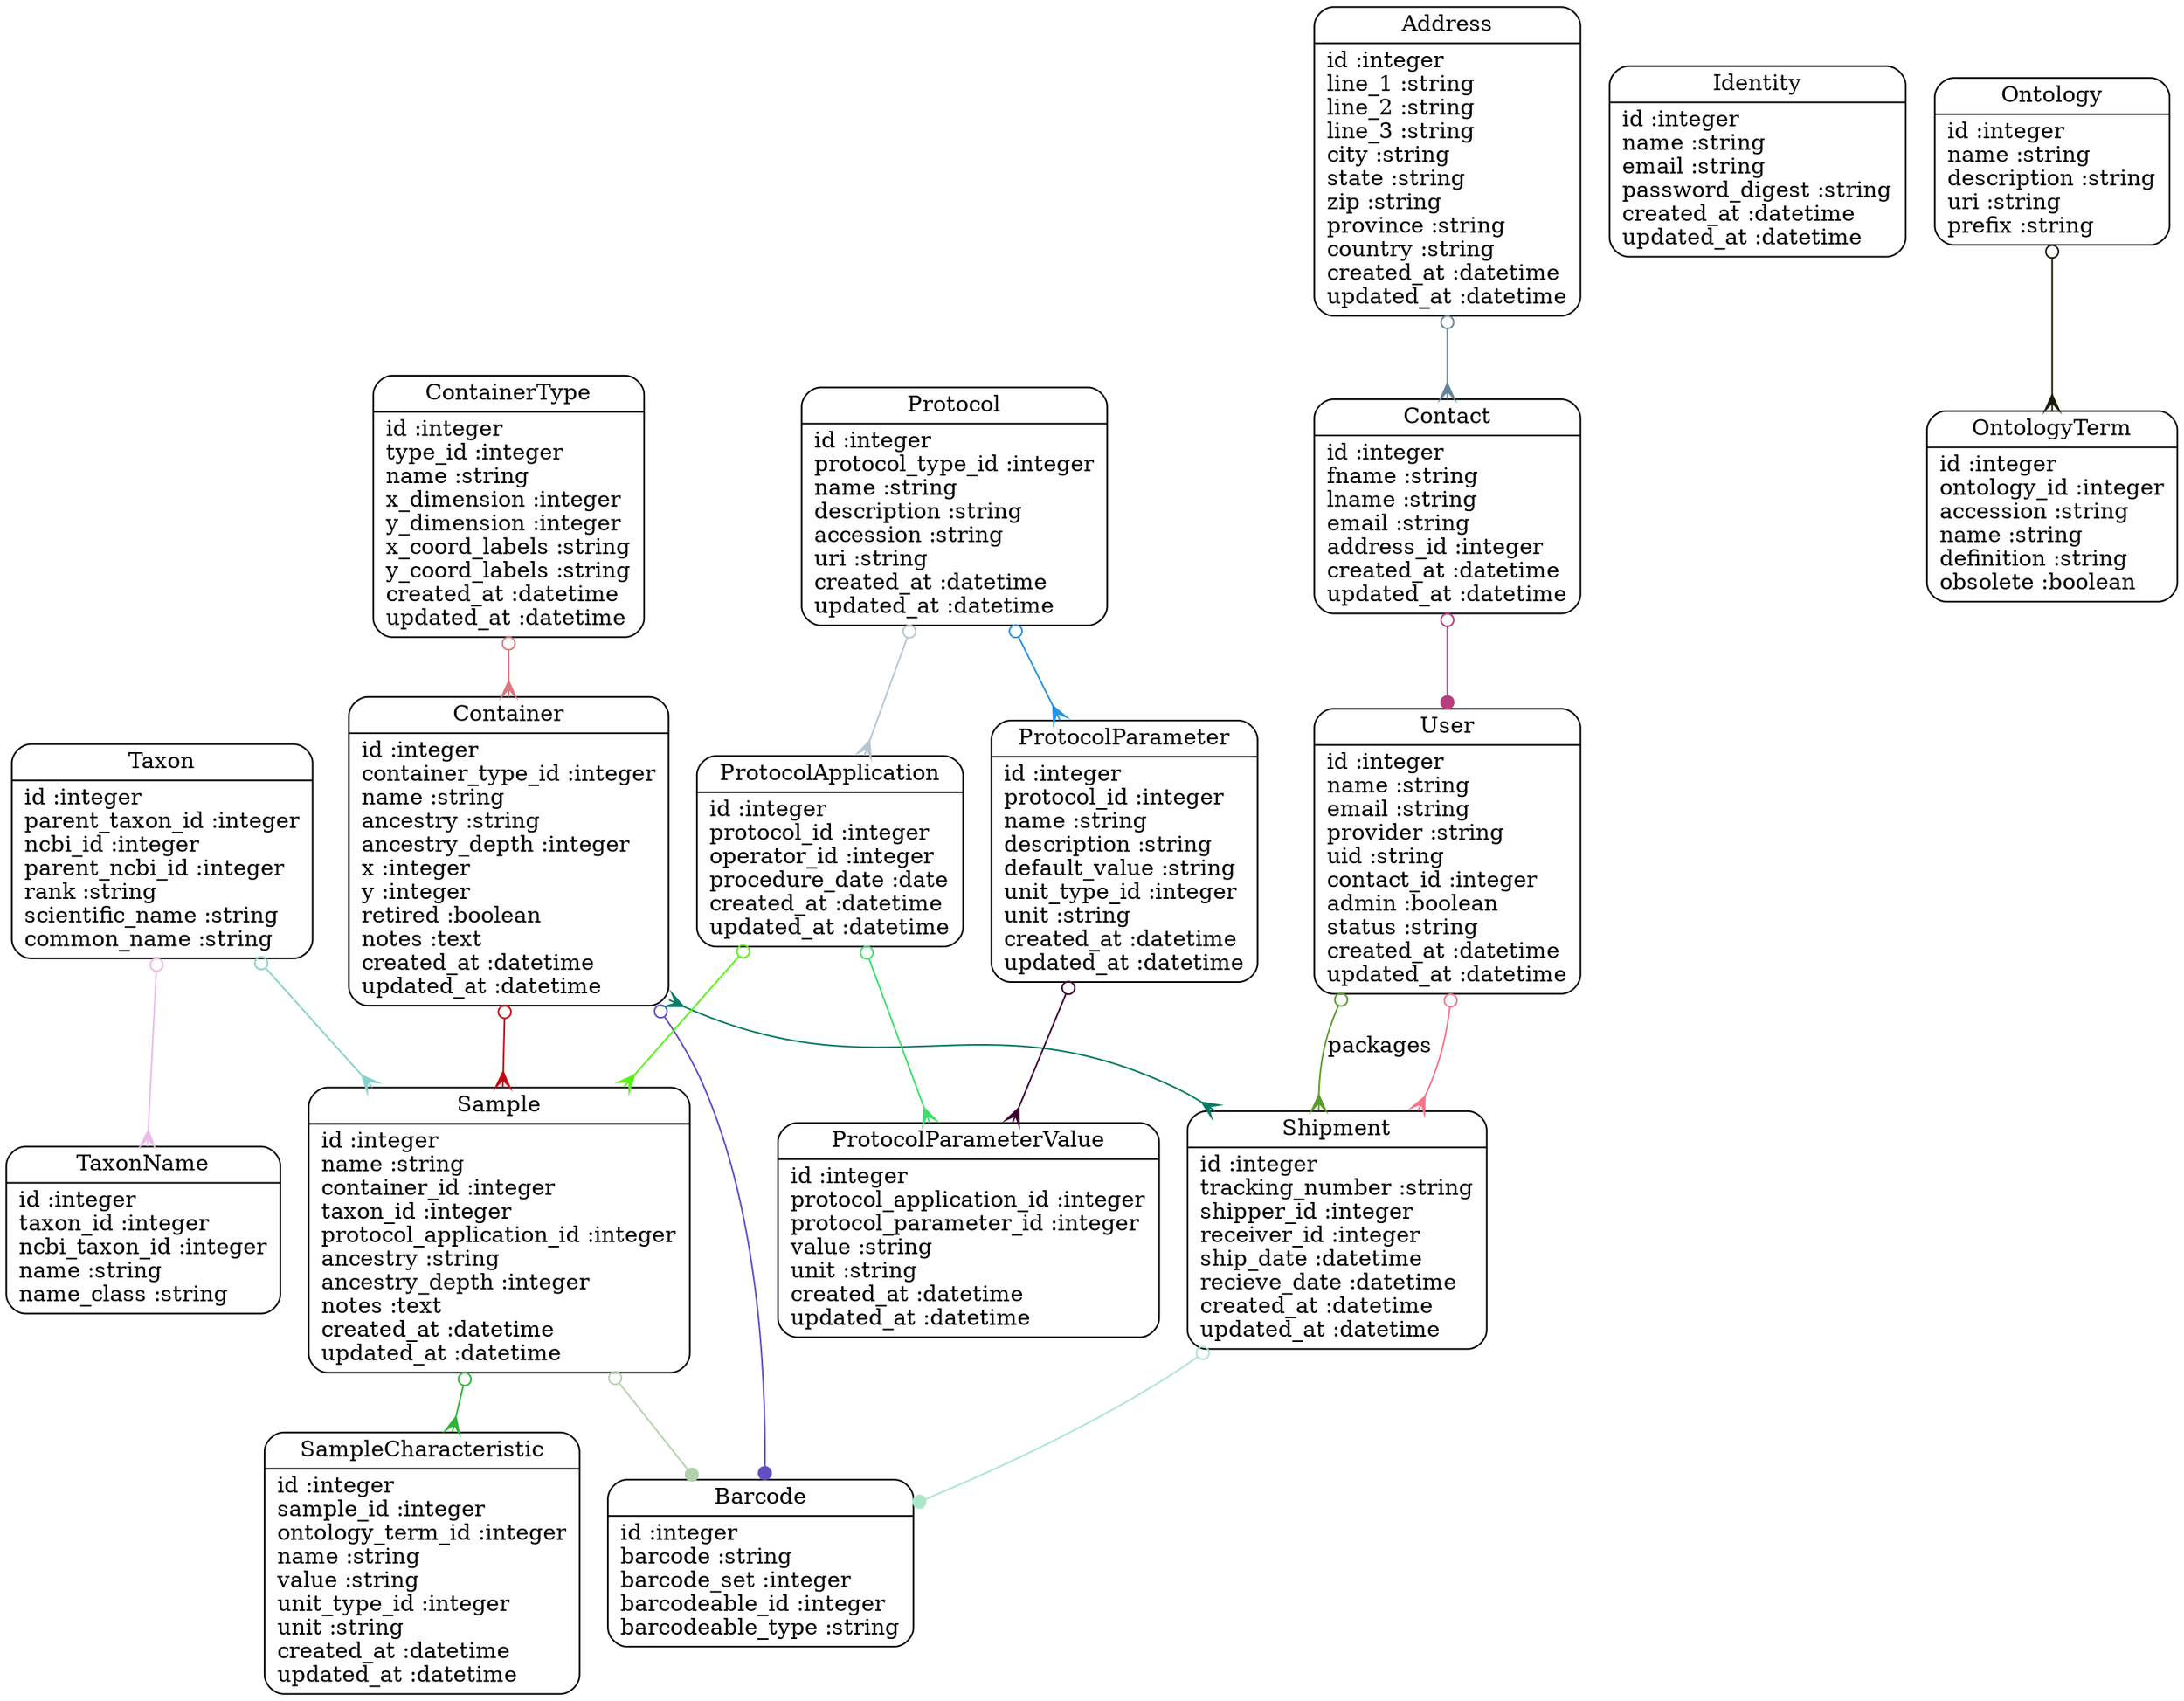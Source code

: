 digraph models_diagram {
	graph[overlap=false, splines=true]
	"Address" [shape=Mrecord, label="{Address|id :integer\lline_1 :string\lline_2 :string\lline_3 :string\lcity :string\lstate :string\lzip :string\lprovince :string\lcountry :string\lcreated_at :datetime\lupdated_at :datetime\l}"]
	"Barcode" [shape=Mrecord, label="{Barcode|id :integer\lbarcode :string\lbarcode_set :integer\lbarcodeable_id :integer\lbarcodeable_type :string\l}"]
	"Contact" [shape=Mrecord, label="{Contact|id :integer\lfname :string\llname :string\lemail :string\laddress_id :integer\lcreated_at :datetime\lupdated_at :datetime\l}"]
	"Container" [shape=Mrecord, label="{Container|id :integer\lcontainer_type_id :integer\lname :string\lancestry :string\lancestry_depth :integer\lx :integer\ly :integer\lretired :boolean\lnotes :text\lcreated_at :datetime\lupdated_at :datetime\l}"]
	"ContainerType" [shape=Mrecord, label="{ContainerType|id :integer\ltype_id :integer\lname :string\lx_dimension :integer\ly_dimension :integer\lx_coord_labels :string\ly_coord_labels :string\lcreated_at :datetime\lupdated_at :datetime\l}"]
	"Identity" [shape=Mrecord, label="{Identity|id :integer\lname :string\lemail :string\lpassword_digest :string\lcreated_at :datetime\lupdated_at :datetime\l}"]
	"Ontology" [shape=Mrecord, label="{Ontology|id :integer\lname :string\ldescription :string\luri :string\lprefix :string\l}"]
	"OntologyTerm" [shape=Mrecord, label="{OntologyTerm|id :integer\lontology_id :integer\laccession :string\lname :string\ldefinition :string\lobsolete :boolean\l}"]
	"Protocol" [shape=Mrecord, label="{Protocol|id :integer\lprotocol_type_id :integer\lname :string\ldescription :string\laccession :string\luri :string\lcreated_at :datetime\lupdated_at :datetime\l}"]
	"ProtocolApplication" [shape=Mrecord, label="{ProtocolApplication|id :integer\lprotocol_id :integer\loperator_id :integer\lprocedure_date :date\lcreated_at :datetime\lupdated_at :datetime\l}"]
	"ProtocolParameter" [shape=Mrecord, label="{ProtocolParameter|id :integer\lprotocol_id :integer\lname :string\ldescription :string\ldefault_value :string\lunit_type_id :integer\lunit :string\lcreated_at :datetime\lupdated_at :datetime\l}"]
	"ProtocolParameterValue" [shape=Mrecord, label="{ProtocolParameterValue|id :integer\lprotocol_application_id :integer\lprotocol_parameter_id :integer\lvalue :string\lunit :string\lcreated_at :datetime\lupdated_at :datetime\l}"]
	"Sample" [shape=Mrecord, label="{Sample|id :integer\lname :string\lcontainer_id :integer\ltaxon_id :integer\lprotocol_application_id :integer\lancestry :string\lancestry_depth :integer\lnotes :text\lcreated_at :datetime\lupdated_at :datetime\l}"]
	"SampleCharacteristic" [shape=Mrecord, label="{SampleCharacteristic|id :integer\lsample_id :integer\lontology_term_id :integer\lname :string\lvalue :string\lunit_type_id :integer\lunit :string\lcreated_at :datetime\lupdated_at :datetime\l}"]
	"Shipment" [shape=Mrecord, label="{Shipment|id :integer\ltracking_number :string\lshipper_id :integer\lreceiver_id :integer\lship_date :datetime\lrecieve_date :datetime\lcreated_at :datetime\lupdated_at :datetime\l}"]
	"Taxon" [shape=Mrecord, label="{Taxon|id :integer\lparent_taxon_id :integer\lncbi_id :integer\lparent_ncbi_id :integer\lrank :string\lscientific_name :string\lcommon_name :string\l}"]
	"TaxonName" [shape=Mrecord, label="{TaxonName|id :integer\ltaxon_id :integer\lncbi_taxon_id :integer\lname :string\lname_class :string\l}"]
	"User" [shape=Mrecord, label="{User|id :integer\lname :string\lemail :string\lprovider :string\luid :string\lcontact_id :integer\ladmin :boolean\lstatus :string\lcreated_at :datetime\lupdated_at :datetime\l}"]
	"Address" -> "Contact" [arrowtail=odot, arrowhead=crow, dir=both color="#668498"]
	"Contact" -> "User" [arrowtail=odot, arrowhead=dot, dir=both color="#B83E7F"]
	"Container" -> "Sample" [arrowtail=odot, arrowhead=crow, dir=both color="#C60910"]
	"Container" -> "Barcode" [arrowtail=odot, arrowhead=dot, dir=both color="#644DC2"]
	"Container" -> "Shipment" [arrowtail=crow, arrowhead=crow, dir=both color="#047A64"]
	"ContainerType" -> "Container" [arrowtail=odot, arrowhead=crow, dir=both color="#D77A7E"]
	"Ontology" -> "OntologyTerm" [arrowtail=odot, arrowhead=crow, dir=both color="#1B1A03"]
	"Protocol" -> "ProtocolApplication" [arrowtail=odot, arrowhead=crow, dir=both color="#B5C5D4"]
	"Protocol" -> "ProtocolParameter" [arrowtail=odot, arrowhead=crow, dir=both color="#2692E2"]
	"ProtocolApplication" -> "Sample" [arrowtail=odot, arrowhead=crow, dir=both color="#53F60E"]
	"ProtocolApplication" -> "ProtocolParameterValue" [arrowtail=odot, arrowhead=crow, dir=both color="#3BE069"]
	"ProtocolParameter" -> "ProtocolParameterValue" [arrowtail=odot, arrowhead=crow, dir=both color="#3C0231"]
	"Sample" -> "Barcode" [arrowtail=odot, arrowhead=dot, dir=both color="#B2D2AC"]
	"Sample" -> "SampleCharacteristic" [arrowtail=odot, arrowhead=crow, dir=both color="#2BB63A"]
	"Shipment" -> "Barcode" [arrowtail=odot, arrowhead=dot, dir=both color="#AAE6CA"]
	"Taxon" -> "Sample" [arrowtail=odot, arrowhead=crow, dir=both color="#87D1CC"]
	"Taxon" -> "TaxonName" [arrowtail=odot, arrowhead=crow, dir=both color="#EBBBE9"]
	"User" -> "Shipment" [arrowtail=odot, arrowhead=crow, dir=both color="#F87488"]
	"User" -> "Shipment" [label="packages", arrowtail=odot, arrowhead=crow, dir=both color="#5E9A2D"]
}

